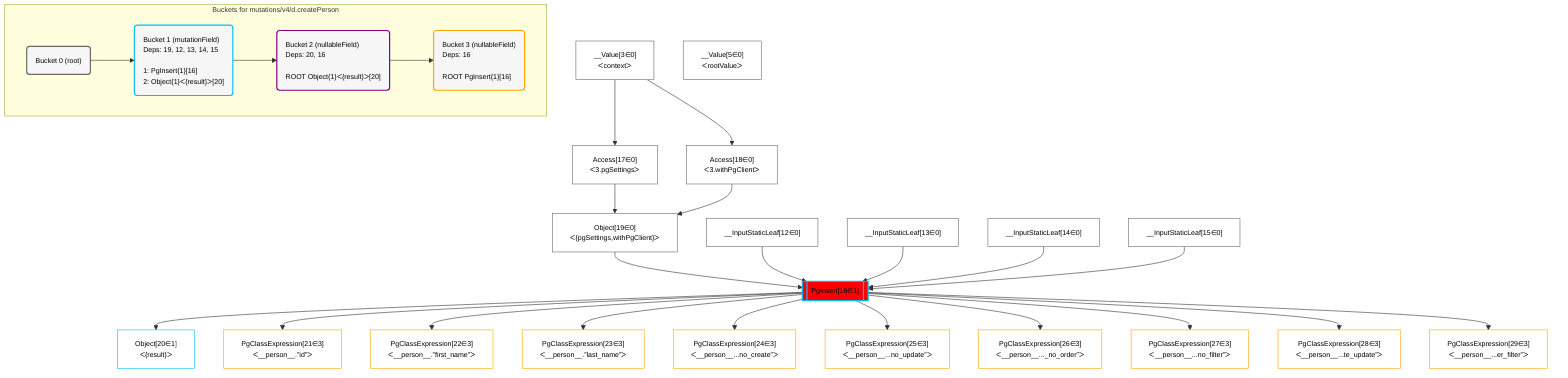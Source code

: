 %%{init: {'themeVariables': { 'fontSize': '12px'}}}%%
graph TD
    classDef path fill:#eee,stroke:#000,color:#000
    classDef plan fill:#fff,stroke-width:1px,color:#000
    classDef itemplan fill:#fff,stroke-width:2px,color:#000
    classDef sideeffectplan fill:#f00,stroke-width:2px,color:#000
    classDef bucket fill:#f6f6f6,color:#000,stroke-width:2px,text-align:left


    %% define steps
    __Value3["__Value[3∈0]<br />ᐸcontextᐳ"]:::plan
    __Value5["__Value[5∈0]<br />ᐸrootValueᐳ"]:::plan
    __InputStaticLeaf12["__InputStaticLeaf[12∈0]"]:::plan
    __InputStaticLeaf13["__InputStaticLeaf[13∈0]"]:::plan
    __InputStaticLeaf14["__InputStaticLeaf[14∈0]"]:::plan
    __InputStaticLeaf15["__InputStaticLeaf[15∈0]"]:::plan
    Access17["Access[17∈0]<br />ᐸ3.pgSettingsᐳ"]:::plan
    Access18["Access[18∈0]<br />ᐸ3.withPgClientᐳ"]:::plan
    Object19["Object[19∈0]<br />ᐸ{pgSettings,withPgClient}ᐳ"]:::plan
    PgInsert16[["PgInsert[16∈1]"]]:::sideeffectplan
    Object20["Object[20∈1]<br />ᐸ{result}ᐳ"]:::plan
    PgClassExpression21["PgClassExpression[21∈3]<br />ᐸ__person__.”id”ᐳ"]:::plan
    PgClassExpression22["PgClassExpression[22∈3]<br />ᐸ__person__.”first_name”ᐳ"]:::plan
    PgClassExpression23["PgClassExpression[23∈3]<br />ᐸ__person__.”last_name”ᐳ"]:::plan
    PgClassExpression24["PgClassExpression[24∈3]<br />ᐸ__person__...no_create”ᐳ"]:::plan
    PgClassExpression25["PgClassExpression[25∈3]<br />ᐸ__person__...no_update”ᐳ"]:::plan
    PgClassExpression26["PgClassExpression[26∈3]<br />ᐸ__person__..._no_order”ᐳ"]:::plan
    PgClassExpression27["PgClassExpression[27∈3]<br />ᐸ__person__...no_filter”ᐳ"]:::plan
    PgClassExpression28["PgClassExpression[28∈3]<br />ᐸ__person__...te_update”ᐳ"]:::plan
    PgClassExpression29["PgClassExpression[29∈3]<br />ᐸ__person__...er_filter”ᐳ"]:::plan

    %% plan dependencies
    __Value3 --> Access17
    __Value3 --> Access18
    Access17 & Access18 --> Object19
    Object19 & __InputStaticLeaf12 & __InputStaticLeaf13 & __InputStaticLeaf14 & __InputStaticLeaf15 --> PgInsert16
    PgInsert16 --> Object20
    PgInsert16 --> PgClassExpression21
    PgInsert16 --> PgClassExpression22
    PgInsert16 --> PgClassExpression23
    PgInsert16 --> PgClassExpression24
    PgInsert16 --> PgClassExpression25
    PgInsert16 --> PgClassExpression26
    PgInsert16 --> PgClassExpression27
    PgInsert16 --> PgClassExpression28
    PgInsert16 --> PgClassExpression29

    subgraph "Buckets for mutations/v4/d.createPerson"
    Bucket0("Bucket 0 (root)"):::bucket
    classDef bucket0 stroke:#696969
    class Bucket0,__Value3,__Value5,__InputStaticLeaf12,__InputStaticLeaf13,__InputStaticLeaf14,__InputStaticLeaf15,Access17,Access18,Object19 bucket0
    Bucket1("Bucket 1 (mutationField)<br />Deps: 19, 12, 13, 14, 15<br /><br />1: PgInsert{1}[16]<br />2: Object{1}ᐸ{result}ᐳ[20]"):::bucket
    classDef bucket1 stroke:#00bfff
    class Bucket1,PgInsert16,Object20 bucket1
    Bucket2("Bucket 2 (nullableField)<br />Deps: 20, 16<br /><br />ROOT Object{1}ᐸ{result}ᐳ[20]"):::bucket
    classDef bucket2 stroke:#7f007f
    class Bucket2 bucket2
    Bucket3("Bucket 3 (nullableField)<br />Deps: 16<br /><br />ROOT PgInsert{1}[16]"):::bucket
    classDef bucket3 stroke:#ffa500
    class Bucket3,PgClassExpression21,PgClassExpression22,PgClassExpression23,PgClassExpression24,PgClassExpression25,PgClassExpression26,PgClassExpression27,PgClassExpression28,PgClassExpression29 bucket3
    Bucket0 --> Bucket1
    Bucket1 --> Bucket2
    Bucket2 --> Bucket3
    end